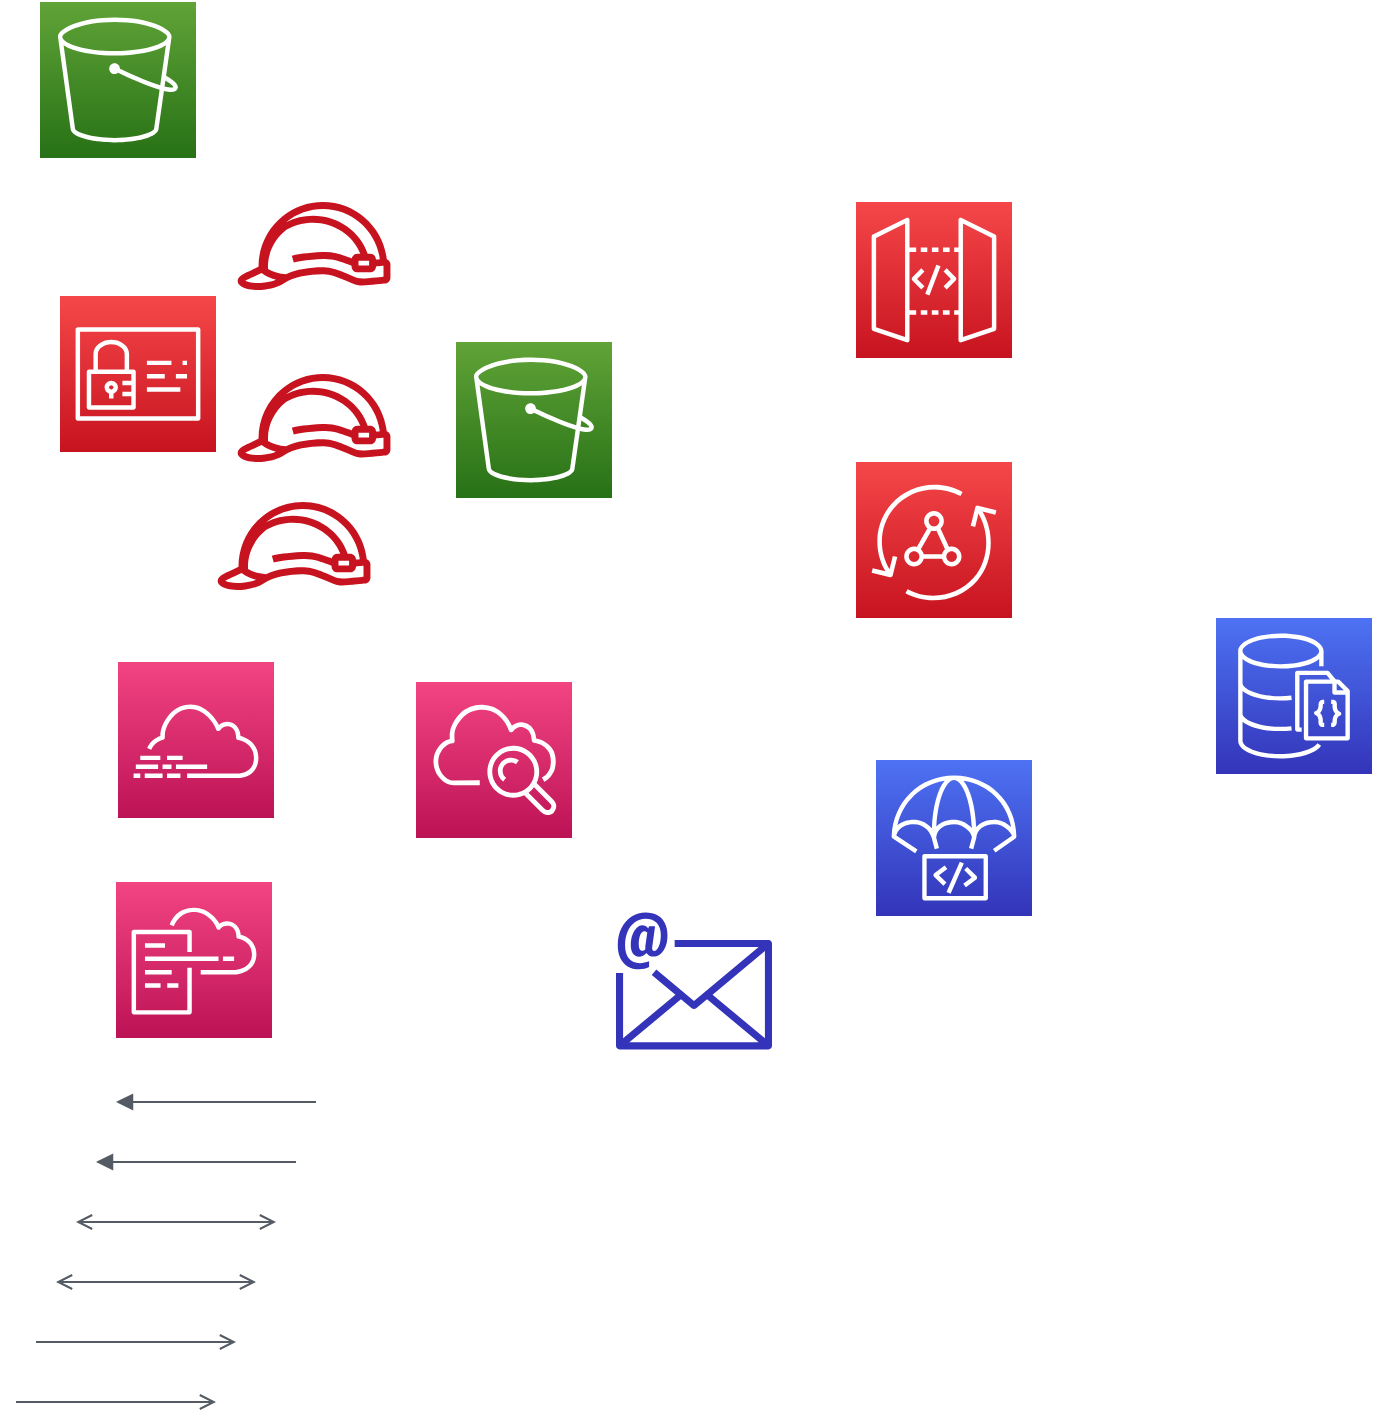 <mxfile type="github" version="10.6.1"><diagram id="lw8oRpSudoeV0BIjZYML" name="Page-1"><mxGraphModel grid="1" dx="1136" dy="501" gridSize="10" guides="1" tooltips="1" connect="1" arrows="1" fold="1" page="1" pageScale="1" pageWidth="850" pageHeight="1100" math="0" shadow="0"><root><mxCell id="0" /><mxCell id="1" parent="0" /><mxCell id="mL7gLzigN5dF8zM0Aof--1" value="" parent="1" vertex="1" style="outlineConnect=0;fontColor=#232F3E;gradientColor=#60A337;gradientDirection=north;fillColor=#277116;strokeColor=#ffffff;dashed=0;verticalLabelPosition=bottom;verticalAlign=top;align=center;html=1;fontSize=12;fontStyle=0;aspect=fixed;shape=mxgraph.aws4.resourceIcon;resIcon=mxgraph.aws4.s3;"><mxGeometry as="geometry" y="60" x="32" height="78" width="78" /></mxCell><mxCell id="mL7gLzigN5dF8zM0Aof--2" value="" parent="1" vertex="1" style="outlineConnect=0;fontColor=#232F3E;gradientColor=#60A337;gradientDirection=north;fillColor=#277116;strokeColor=#ffffff;dashed=0;verticalLabelPosition=bottom;verticalAlign=top;align=center;html=1;fontSize=12;fontStyle=0;aspect=fixed;shape=mxgraph.aws4.resourceIcon;resIcon=mxgraph.aws4.s3;"><mxGeometry as="geometry" y="230" x="240" height="78" width="78" /></mxCell><mxCell id="mL7gLzigN5dF8zM0Aof--3" value="" parent="1" vertex="1" style="outlineConnect=0;fontColor=#232F3E;gradientColor=#F54749;gradientDirection=north;fillColor=#C7131F;strokeColor=#ffffff;dashed=0;verticalLabelPosition=bottom;verticalAlign=top;align=center;html=1;fontSize=12;fontStyle=0;aspect=fixed;shape=mxgraph.aws4.resourceIcon;resIcon=mxgraph.aws4.identity_and_access_management;"><mxGeometry as="geometry" y="207" x="42" height="78" width="78" /></mxCell><mxCell id="mL7gLzigN5dF8zM0Aof--4" value="" parent="1" vertex="1" style="outlineConnect=0;fontColor=#232F3E;gradientColor=none;fillColor=#C7131F;strokeColor=none;dashed=0;verticalLabelPosition=bottom;verticalAlign=top;align=center;html=1;fontSize=12;fontStyle=0;aspect=fixed;shape=mxgraph.aws4.role;"><mxGeometry as="geometry" y="160" x="130" height="44" width="78" /></mxCell><mxCell id="mL7gLzigN5dF8zM0Aof--5" value="" parent="1" vertex="1" style="outlineConnect=0;fontColor=#232F3E;gradientColor=none;fillColor=#C7131F;strokeColor=none;dashed=0;verticalLabelPosition=bottom;verticalAlign=top;align=center;html=1;fontSize=12;fontStyle=0;aspect=fixed;shape=mxgraph.aws4.role;"><mxGeometry as="geometry" y="246" x="130" height="44" width="78" /></mxCell><mxCell id="mL7gLzigN5dF8zM0Aof--6" value="" parent="1" vertex="1" style="outlineConnect=0;fontColor=#232F3E;gradientColor=none;fillColor=#C7131F;strokeColor=none;dashed=0;verticalLabelPosition=bottom;verticalAlign=top;align=center;html=1;fontSize=12;fontStyle=0;aspect=fixed;shape=mxgraph.aws4.role;"><mxGeometry as="geometry" y="310" x="120" height="44" width="78" /></mxCell><mxCell id="mL7gLzigN5dF8zM0Aof--7" value="" parent="1" vertex="1" style="outlineConnect=0;fontColor=#232F3E;gradientColor=#F54749;gradientDirection=north;fillColor=#C7131F;strokeColor=#ffffff;dashed=0;verticalLabelPosition=bottom;verticalAlign=top;align=center;html=1;fontSize=12;fontStyle=0;aspect=fixed;shape=mxgraph.aws4.resourceIcon;resIcon=mxgraph.aws4.api_gateway;"><mxGeometry as="geometry" y="160" x="440" height="78" width="78" /></mxCell><mxCell id="mL7gLzigN5dF8zM0Aof--8" value="" parent="1" vertex="1" style="outlineConnect=0;fontColor=#232F3E;gradientColor=#F54749;gradientDirection=north;fillColor=#C7131F;strokeColor=#ffffff;dashed=0;verticalLabelPosition=bottom;verticalAlign=top;align=center;html=1;fontSize=12;fontStyle=0;aspect=fixed;shape=mxgraph.aws4.resourceIcon;resIcon=mxgraph.aws4.appsync;"><mxGeometry as="geometry" y="290" x="440" height="78" width="78" /></mxCell><mxCell id="mL7gLzigN5dF8zM0Aof--9" value="" parent="1" vertex="1" style="outlineConnect=0;fontColor=#232F3E;gradientColor=#F34482;gradientDirection=north;fillColor=#BC1356;strokeColor=#ffffff;dashed=0;verticalLabelPosition=bottom;verticalAlign=top;align=center;html=1;fontSize=12;fontStyle=0;aspect=fixed;shape=mxgraph.aws4.resourceIcon;resIcon=mxgraph.aws4.cloudtrail;"><mxGeometry as="geometry" y="390" x="71" height="78" width="78" /></mxCell><mxCell id="mL7gLzigN5dF8zM0Aof--10" value="" parent="1" vertex="1" style="outlineConnect=0;fontColor=#232F3E;gradientColor=#F34482;gradientDirection=north;fillColor=#BC1356;strokeColor=#ffffff;dashed=0;verticalLabelPosition=bottom;verticalAlign=top;align=center;html=1;fontSize=12;fontStyle=0;aspect=fixed;shape=mxgraph.aws4.resourceIcon;resIcon=mxgraph.aws4.cloudwatch;"><mxGeometry as="geometry" y="400" x="220" height="78" width="78" /></mxCell><mxCell id="mL7gLzigN5dF8zM0Aof--11" value="" parent="1" vertex="1" style="outlineConnect=0;fontColor=#232F3E;gradientColor=#F34482;gradientDirection=north;fillColor=#BC1356;strokeColor=#ffffff;dashed=0;verticalLabelPosition=bottom;verticalAlign=top;align=center;html=1;fontSize=12;fontStyle=0;aspect=fixed;shape=mxgraph.aws4.resourceIcon;resIcon=mxgraph.aws4.cloudformation;"><mxGeometry as="geometry" y="500" x="70" height="78" width="78" /></mxCell><mxCell id="mL7gLzigN5dF8zM0Aof--12" value="" parent="1" vertex="1" style="outlineConnect=0;fontColor=#232F3E;gradientColor=#4D72F3;gradientDirection=north;fillColor=#3334B9;strokeColor=#ffffff;dashed=0;verticalLabelPosition=bottom;verticalAlign=top;align=center;html=1;fontSize=12;fontStyle=0;aspect=fixed;shape=mxgraph.aws4.resourceIcon;resIcon=mxgraph.aws4.codedeploy;"><mxGeometry as="geometry" y="439" x="450" height="78" width="78" /></mxCell><mxCell id="mL7gLzigN5dF8zM0Aof--13" value="" parent="1" vertex="1" style="outlineConnect=0;fontColor=#232F3E;gradientColor=#4D72F3;gradientDirection=north;fillColor=#3334B9;strokeColor=#ffffff;dashed=0;verticalLabelPosition=bottom;verticalAlign=top;align=center;html=1;fontSize=12;fontStyle=0;aspect=fixed;shape=mxgraph.aws4.resourceIcon;resIcon=mxgraph.aws4.documentdb_with_mongodb_compatibility;"><mxGeometry as="geometry" y="368" x="620" height="78" width="78" /></mxCell><mxCell id="mL7gLzigN5dF8zM0Aof--14" value="" parent="1" vertex="1" style="outlineConnect=0;fontColor=#232F3E;gradientColor=none;fillColor=#3334B9;strokeColor=none;dashed=0;verticalLabelPosition=bottom;verticalAlign=top;align=center;html=1;fontSize=12;fontStyle=0;aspect=fixed;shape=mxgraph.aws4.email;"><mxGeometry as="geometry" y="515" x="320" height="69" width="78" /></mxCell><mxCell id="mL7gLzigN5dF8zM0Aof--15" value="" parent="1" style="edgeStyle=orthogonalEdgeStyle;html=1;endArrow=none;elbow=vertical;startArrow=block;startFill=1;strokeColor=#545B64;rounded=0;" edge="1"><mxGeometry as="geometry" width="100" relative="1"><mxPoint as="sourcePoint" y="610" x="70" /><mxPoint as="targetPoint" y="610" x="170" /></mxGeometry></mxCell><mxCell id="mL7gLzigN5dF8zM0Aof--16" value="" parent="1" style="edgeStyle=orthogonalEdgeStyle;html=1;endArrow=none;elbow=vertical;startArrow=block;startFill=1;strokeColor=#545B64;rounded=0;" edge="1"><mxGeometry as="geometry" width="100" relative="1"><mxPoint as="sourcePoint" y="640" x="60" /><mxPoint as="targetPoint" y="640" x="160" /></mxGeometry></mxCell><mxCell id="mL7gLzigN5dF8zM0Aof--17" value="" parent="1" style="edgeStyle=orthogonalEdgeStyle;html=1;endArrow=open;elbow=vertical;startArrow=open;startFill=0;endFill=0;strokeColor=#545B64;rounded=0;" edge="1"><mxGeometry as="geometry" width="100" relative="1"><mxPoint as="sourcePoint" y="670" x="50" /><mxPoint as="targetPoint" y="670" x="150" /></mxGeometry></mxCell><mxCell id="mL7gLzigN5dF8zM0Aof--18" value="" parent="1" style="edgeStyle=orthogonalEdgeStyle;html=1;endArrow=open;elbow=vertical;startArrow=open;startFill=0;endFill=0;strokeColor=#545B64;rounded=0;" edge="1"><mxGeometry as="geometry" width="100" relative="1"><mxPoint as="sourcePoint" y="700" x="40" /><mxPoint as="targetPoint" y="700" x="140" /></mxGeometry></mxCell><mxCell id="mL7gLzigN5dF8zM0Aof--19" value="" parent="1" style="edgeStyle=orthogonalEdgeStyle;html=1;endArrow=open;elbow=vertical;startArrow=none;endFill=0;strokeColor=#545B64;rounded=0;" edge="1"><mxGeometry as="geometry" width="100" relative="1"><mxPoint as="sourcePoint" y="730" x="30" /><mxPoint as="targetPoint" y="730" x="130" /></mxGeometry></mxCell><mxCell id="mL7gLzigN5dF8zM0Aof--20" value="" parent="1" style="edgeStyle=orthogonalEdgeStyle;html=1;endArrow=open;elbow=vertical;startArrow=none;endFill=0;strokeColor=#545B64;rounded=0;" edge="1"><mxGeometry as="geometry" width="100" relative="1"><mxPoint as="sourcePoint" y="760" x="20" /><mxPoint as="targetPoint" y="760" x="120" /></mxGeometry></mxCell></root></mxGraphModel></diagram></mxfile>